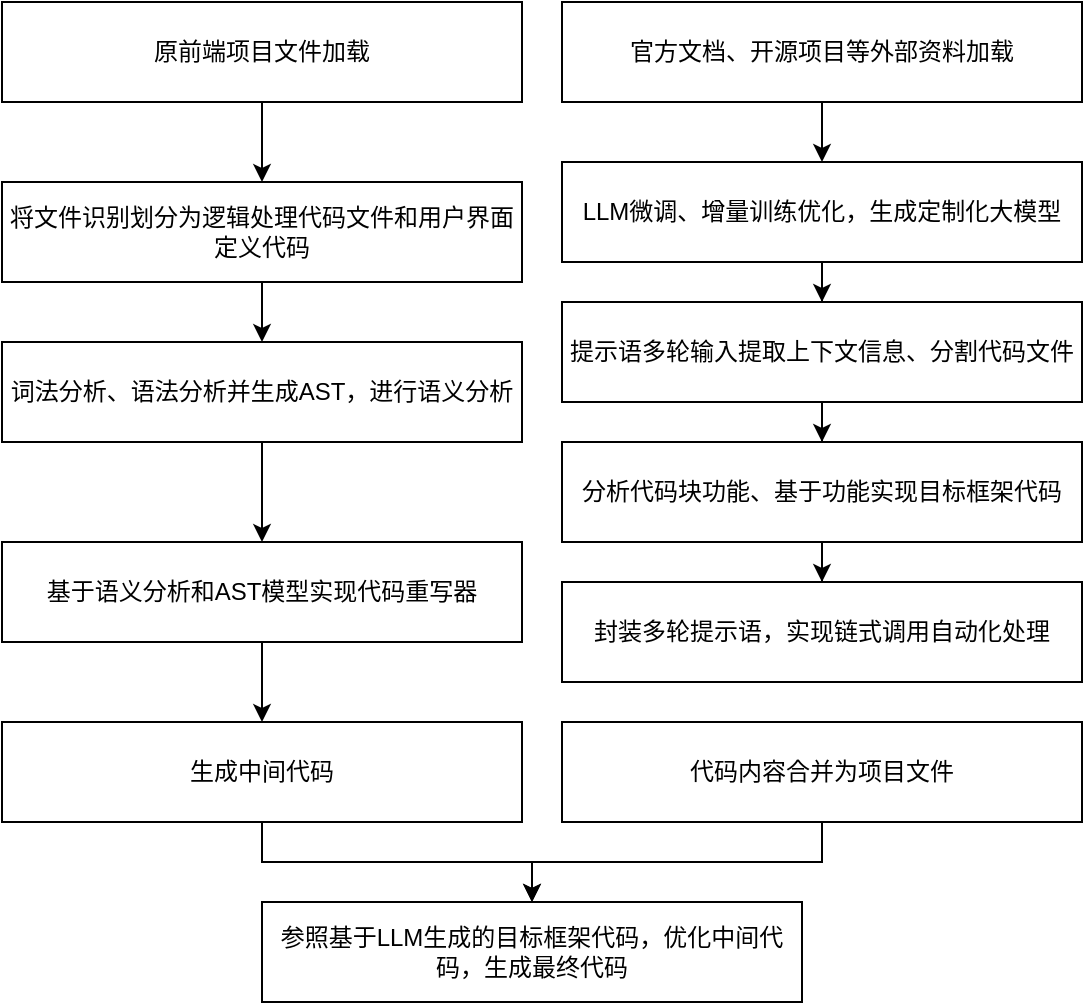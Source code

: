 <mxfile version="21.7.2" type="github">
  <diagram id="C5RBs43oDa-KdzZeNtuy" name="Page-1">
    <mxGraphModel dx="626" dy="614" grid="1" gridSize="10" guides="1" tooltips="1" connect="1" arrows="1" fold="1" page="1" pageScale="1" pageWidth="827" pageHeight="1169" math="0" shadow="0">
      <root>
        <mxCell id="WIyWlLk6GJQsqaUBKTNV-0" />
        <mxCell id="WIyWlLk6GJQsqaUBKTNV-1" parent="WIyWlLk6GJQsqaUBKTNV-0" />
        <mxCell id="rbufSnZRN1GEDMOjBrBJ-24" style="edgeStyle=orthogonalEdgeStyle;rounded=0;orthogonalLoop=1;jettySize=auto;html=1;entryX=0.5;entryY=0;entryDx=0;entryDy=0;" edge="1" parent="WIyWlLk6GJQsqaUBKTNV-1" source="rbufSnZRN1GEDMOjBrBJ-2" target="rbufSnZRN1GEDMOjBrBJ-9">
          <mxGeometry relative="1" as="geometry" />
        </mxCell>
        <mxCell id="rbufSnZRN1GEDMOjBrBJ-2" value="原前端项目文件加载" style="rounded=0;whiteSpace=wrap;html=1;" vertex="1" parent="WIyWlLk6GJQsqaUBKTNV-1">
          <mxGeometry x="230" y="50" width="260" height="50" as="geometry" />
        </mxCell>
        <mxCell id="rbufSnZRN1GEDMOjBrBJ-6" style="edgeStyle=orthogonalEdgeStyle;rounded=0;orthogonalLoop=1;jettySize=auto;html=1;" edge="1" parent="WIyWlLk6GJQsqaUBKTNV-1" source="rbufSnZRN1GEDMOjBrBJ-3" target="rbufSnZRN1GEDMOjBrBJ-5">
          <mxGeometry relative="1" as="geometry" />
        </mxCell>
        <mxCell id="rbufSnZRN1GEDMOjBrBJ-3" value="词法分析、语法分析并生成AST，进行语义分析" style="rounded=0;whiteSpace=wrap;html=1;" vertex="1" parent="WIyWlLk6GJQsqaUBKTNV-1">
          <mxGeometry x="230" y="220" width="260" height="50" as="geometry" />
        </mxCell>
        <mxCell id="rbufSnZRN1GEDMOjBrBJ-8" style="edgeStyle=orthogonalEdgeStyle;rounded=0;orthogonalLoop=1;jettySize=auto;html=1;entryX=0.5;entryY=0;entryDx=0;entryDy=0;" edge="1" parent="WIyWlLk6GJQsqaUBKTNV-1" source="rbufSnZRN1GEDMOjBrBJ-5" target="rbufSnZRN1GEDMOjBrBJ-7">
          <mxGeometry relative="1" as="geometry" />
        </mxCell>
        <mxCell id="rbufSnZRN1GEDMOjBrBJ-5" value="基于语义分析和AST模型实现代码重写器" style="rounded=0;whiteSpace=wrap;html=1;" vertex="1" parent="WIyWlLk6GJQsqaUBKTNV-1">
          <mxGeometry x="230" y="320" width="260" height="50" as="geometry" />
        </mxCell>
        <mxCell id="rbufSnZRN1GEDMOjBrBJ-22" style="edgeStyle=orthogonalEdgeStyle;rounded=0;orthogonalLoop=1;jettySize=auto;html=1;entryX=0.5;entryY=0;entryDx=0;entryDy=0;" edge="1" parent="WIyWlLk6GJQsqaUBKTNV-1" source="rbufSnZRN1GEDMOjBrBJ-7" target="rbufSnZRN1GEDMOjBrBJ-21">
          <mxGeometry relative="1" as="geometry" />
        </mxCell>
        <mxCell id="rbufSnZRN1GEDMOjBrBJ-7" value="生成中间代码" style="rounded=0;whiteSpace=wrap;html=1;" vertex="1" parent="WIyWlLk6GJQsqaUBKTNV-1">
          <mxGeometry x="230" y="410" width="260" height="50" as="geometry" />
        </mxCell>
        <mxCell id="rbufSnZRN1GEDMOjBrBJ-25" style="edgeStyle=orthogonalEdgeStyle;rounded=0;orthogonalLoop=1;jettySize=auto;html=1;entryX=0.5;entryY=0;entryDx=0;entryDy=0;" edge="1" parent="WIyWlLk6GJQsqaUBKTNV-1" source="rbufSnZRN1GEDMOjBrBJ-9" target="rbufSnZRN1GEDMOjBrBJ-3">
          <mxGeometry relative="1" as="geometry" />
        </mxCell>
        <mxCell id="rbufSnZRN1GEDMOjBrBJ-9" value="将文件识别划分为逻辑处理代码文件和用户界面定义代码" style="rounded=0;whiteSpace=wrap;html=1;" vertex="1" parent="WIyWlLk6GJQsqaUBKTNV-1">
          <mxGeometry x="230" y="140" width="260" height="50" as="geometry" />
        </mxCell>
        <mxCell id="rbufSnZRN1GEDMOjBrBJ-13" style="edgeStyle=orthogonalEdgeStyle;rounded=0;orthogonalLoop=1;jettySize=auto;html=1;entryX=0.5;entryY=0;entryDx=0;entryDy=0;" edge="1" parent="WIyWlLk6GJQsqaUBKTNV-1" source="rbufSnZRN1GEDMOjBrBJ-10" target="rbufSnZRN1GEDMOjBrBJ-11">
          <mxGeometry relative="1" as="geometry" />
        </mxCell>
        <mxCell id="rbufSnZRN1GEDMOjBrBJ-10" value="官方文档、开源项目等外部资料加载" style="rounded=0;whiteSpace=wrap;html=1;" vertex="1" parent="WIyWlLk6GJQsqaUBKTNV-1">
          <mxGeometry x="510" y="50" width="260" height="50" as="geometry" />
        </mxCell>
        <mxCell id="rbufSnZRN1GEDMOjBrBJ-15" style="edgeStyle=orthogonalEdgeStyle;rounded=0;orthogonalLoop=1;jettySize=auto;html=1;entryX=0.5;entryY=0;entryDx=0;entryDy=0;" edge="1" parent="WIyWlLk6GJQsqaUBKTNV-1" source="rbufSnZRN1GEDMOjBrBJ-11" target="rbufSnZRN1GEDMOjBrBJ-14">
          <mxGeometry relative="1" as="geometry" />
        </mxCell>
        <mxCell id="rbufSnZRN1GEDMOjBrBJ-11" value="LLM微调、增量训练优化，生成定制化大模型" style="rounded=0;whiteSpace=wrap;html=1;" vertex="1" parent="WIyWlLk6GJQsqaUBKTNV-1">
          <mxGeometry x="510" y="130" width="260" height="50" as="geometry" />
        </mxCell>
        <mxCell id="rbufSnZRN1GEDMOjBrBJ-17" style="edgeStyle=orthogonalEdgeStyle;rounded=0;orthogonalLoop=1;jettySize=auto;html=1;entryX=0.5;entryY=0;entryDx=0;entryDy=0;" edge="1" parent="WIyWlLk6GJQsqaUBKTNV-1" source="rbufSnZRN1GEDMOjBrBJ-14" target="rbufSnZRN1GEDMOjBrBJ-16">
          <mxGeometry relative="1" as="geometry" />
        </mxCell>
        <mxCell id="rbufSnZRN1GEDMOjBrBJ-14" value="提示语多轮输入提取上下文信息、分割代码文件" style="rounded=0;whiteSpace=wrap;html=1;" vertex="1" parent="WIyWlLk6GJQsqaUBKTNV-1">
          <mxGeometry x="510" y="200" width="260" height="50" as="geometry" />
        </mxCell>
        <mxCell id="rbufSnZRN1GEDMOjBrBJ-19" style="edgeStyle=orthogonalEdgeStyle;rounded=0;orthogonalLoop=1;jettySize=auto;html=1;entryX=0.5;entryY=0;entryDx=0;entryDy=0;" edge="1" parent="WIyWlLk6GJQsqaUBKTNV-1" source="rbufSnZRN1GEDMOjBrBJ-16" target="rbufSnZRN1GEDMOjBrBJ-18">
          <mxGeometry relative="1" as="geometry" />
        </mxCell>
        <mxCell id="rbufSnZRN1GEDMOjBrBJ-16" value="分析代码块功能、基于功能实现目标框架代码" style="rounded=0;whiteSpace=wrap;html=1;" vertex="1" parent="WIyWlLk6GJQsqaUBKTNV-1">
          <mxGeometry x="510" y="270" width="260" height="50" as="geometry" />
        </mxCell>
        <mxCell id="rbufSnZRN1GEDMOjBrBJ-18" value="封装多轮提示语，实现链式调用自动化处理" style="rounded=0;whiteSpace=wrap;html=1;" vertex="1" parent="WIyWlLk6GJQsqaUBKTNV-1">
          <mxGeometry x="510" y="340" width="260" height="50" as="geometry" />
        </mxCell>
        <mxCell id="rbufSnZRN1GEDMOjBrBJ-23" style="edgeStyle=orthogonalEdgeStyle;rounded=0;orthogonalLoop=1;jettySize=auto;html=1;entryX=0.5;entryY=0;entryDx=0;entryDy=0;" edge="1" parent="WIyWlLk6GJQsqaUBKTNV-1" source="rbufSnZRN1GEDMOjBrBJ-20" target="rbufSnZRN1GEDMOjBrBJ-21">
          <mxGeometry relative="1" as="geometry" />
        </mxCell>
        <mxCell id="rbufSnZRN1GEDMOjBrBJ-20" value="代码内容合并为项目文件" style="rounded=0;whiteSpace=wrap;html=1;" vertex="1" parent="WIyWlLk6GJQsqaUBKTNV-1">
          <mxGeometry x="510" y="410" width="260" height="50" as="geometry" />
        </mxCell>
        <mxCell id="rbufSnZRN1GEDMOjBrBJ-21" value="参照基于LLM生成的目标框架代码，优化中间代码，生成最终代码" style="rounded=0;whiteSpace=wrap;html=1;" vertex="1" parent="WIyWlLk6GJQsqaUBKTNV-1">
          <mxGeometry x="360" y="500" width="270" height="50" as="geometry" />
        </mxCell>
      </root>
    </mxGraphModel>
  </diagram>
</mxfile>

